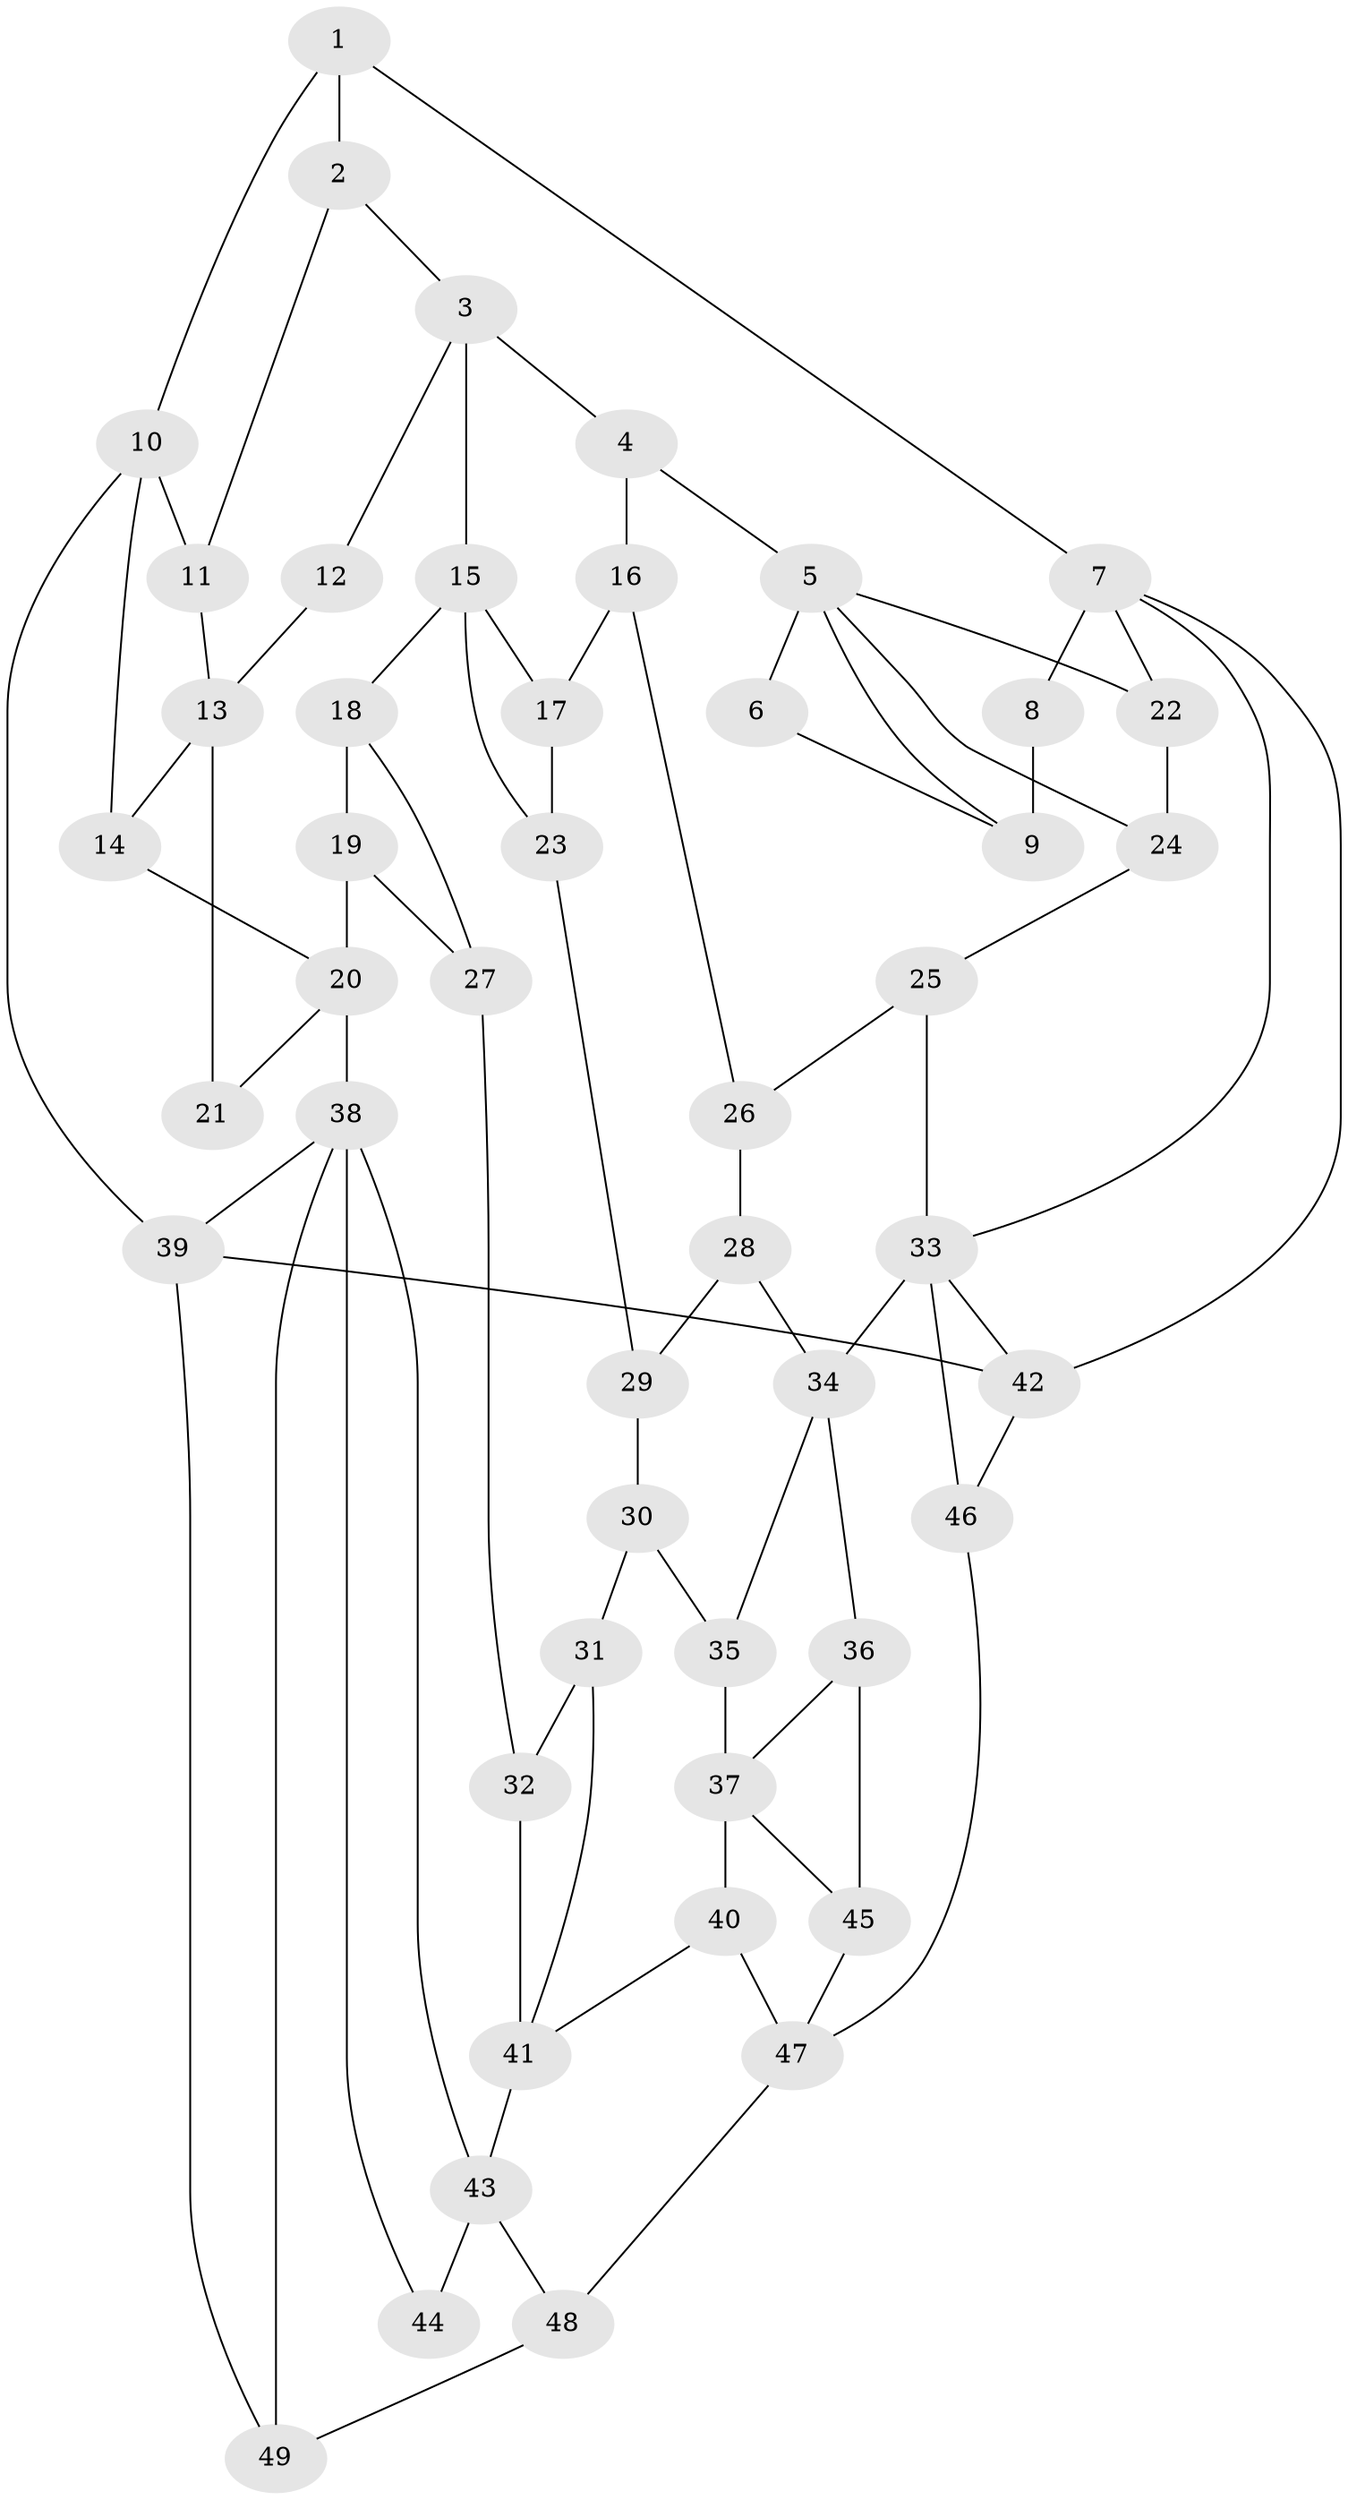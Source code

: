 // original degree distribution, {3: 0.020618556701030927, 4: 0.2268041237113402, 5: 0.5567010309278351, 6: 0.1958762886597938}
// Generated by graph-tools (version 1.1) at 2025/38/03/09/25 02:38:22]
// undirected, 49 vertices, 81 edges
graph export_dot {
graph [start="1"]
  node [color=gray90,style=filled];
  1;
  2;
  3;
  4;
  5;
  6;
  7;
  8;
  9;
  10;
  11;
  12;
  13;
  14;
  15;
  16;
  17;
  18;
  19;
  20;
  21;
  22;
  23;
  24;
  25;
  26;
  27;
  28;
  29;
  30;
  31;
  32;
  33;
  34;
  35;
  36;
  37;
  38;
  39;
  40;
  41;
  42;
  43;
  44;
  45;
  46;
  47;
  48;
  49;
  1 -- 2 [weight=1.0];
  1 -- 7 [weight=1.0];
  1 -- 10 [weight=1.0];
  2 -- 3 [weight=1.0];
  2 -- 11 [weight=1.0];
  3 -- 4 [weight=2.0];
  3 -- 12 [weight=1.0];
  3 -- 15 [weight=2.0];
  4 -- 5 [weight=2.0];
  4 -- 16 [weight=1.0];
  5 -- 6 [weight=1.0];
  5 -- 9 [weight=1.0];
  5 -- 22 [weight=1.0];
  5 -- 24 [weight=1.0];
  6 -- 9 [weight=1.0];
  7 -- 8 [weight=2.0];
  7 -- 22 [weight=1.0];
  7 -- 33 [weight=1.0];
  7 -- 42 [weight=1.0];
  8 -- 9 [weight=4.0];
  10 -- 11 [weight=1.0];
  10 -- 14 [weight=1.0];
  10 -- 39 [weight=1.0];
  11 -- 13 [weight=1.0];
  12 -- 13 [weight=2.0];
  13 -- 14 [weight=1.0];
  13 -- 21 [weight=2.0];
  14 -- 20 [weight=1.0];
  15 -- 17 [weight=1.0];
  15 -- 18 [weight=2.0];
  15 -- 23 [weight=1.0];
  16 -- 17 [weight=1.0];
  16 -- 26 [weight=1.0];
  17 -- 23 [weight=1.0];
  18 -- 19 [weight=3.0];
  18 -- 27 [weight=1.0];
  19 -- 20 [weight=2.0];
  19 -- 27 [weight=1.0];
  20 -- 21 [weight=1.0];
  20 -- 38 [weight=2.0];
  22 -- 24 [weight=1.0];
  23 -- 29 [weight=1.0];
  24 -- 25 [weight=1.0];
  25 -- 26 [weight=1.0];
  25 -- 33 [weight=1.0];
  26 -- 28 [weight=1.0];
  27 -- 32 [weight=1.0];
  28 -- 29 [weight=1.0];
  28 -- 34 [weight=1.0];
  29 -- 30 [weight=1.0];
  30 -- 31 [weight=1.0];
  30 -- 35 [weight=1.0];
  31 -- 32 [weight=1.0];
  31 -- 41 [weight=1.0];
  32 -- 41 [weight=1.0];
  33 -- 34 [weight=2.0];
  33 -- 42 [weight=1.0];
  33 -- 46 [weight=1.0];
  34 -- 35 [weight=1.0];
  34 -- 36 [weight=1.0];
  35 -- 37 [weight=2.0];
  36 -- 37 [weight=1.0];
  36 -- 45 [weight=1.0];
  37 -- 40 [weight=2.0];
  37 -- 45 [weight=1.0];
  38 -- 39 [weight=1.0];
  38 -- 43 [weight=1.0];
  38 -- 44 [weight=1.0];
  38 -- 49 [weight=1.0];
  39 -- 42 [weight=1.0];
  39 -- 49 [weight=1.0];
  40 -- 41 [weight=1.0];
  40 -- 47 [weight=1.0];
  41 -- 43 [weight=2.0];
  42 -- 46 [weight=1.0];
  43 -- 44 [weight=2.0];
  43 -- 48 [weight=1.0];
  45 -- 47 [weight=1.0];
  46 -- 47 [weight=1.0];
  47 -- 48 [weight=1.0];
  48 -- 49 [weight=1.0];
}
